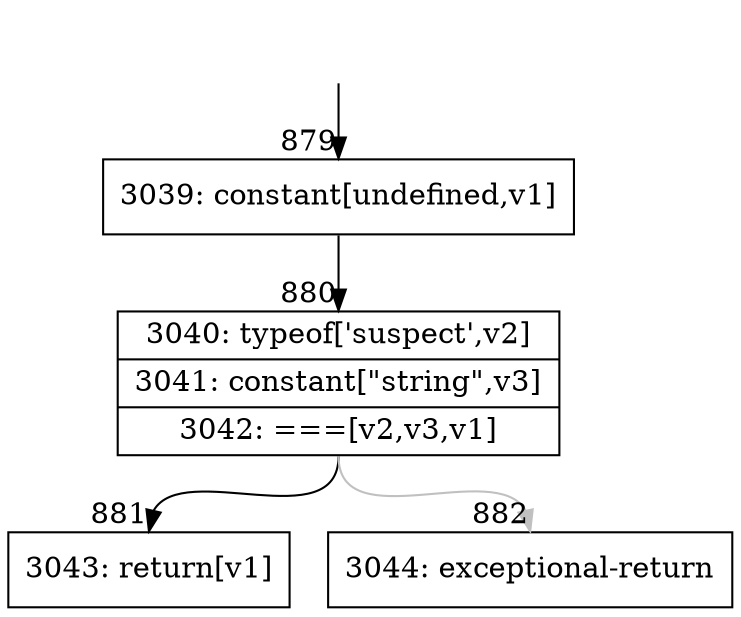 digraph {
rankdir="TD"
BB_entry62[shape=none,label=""];
BB_entry62 -> BB879 [tailport=s, headport=n, headlabel="    879"]
BB879 [shape=record label="{3039: constant[undefined,v1]}" ] 
BB879 -> BB880 [tailport=s, headport=n, headlabel="      880"]
BB880 [shape=record label="{3040: typeof['suspect',v2]|3041: constant[\"string\",v3]|3042: ===[v2,v3,v1]}" ] 
BB880 -> BB881 [tailport=s, headport=n, headlabel="      881"]
BB880 -> BB882 [tailport=s, headport=n, color=gray, headlabel="      882"]
BB881 [shape=record label="{3043: return[v1]}" ] 
BB882 [shape=record label="{3044: exceptional-return}" ] 
//#$~ 1007
}
